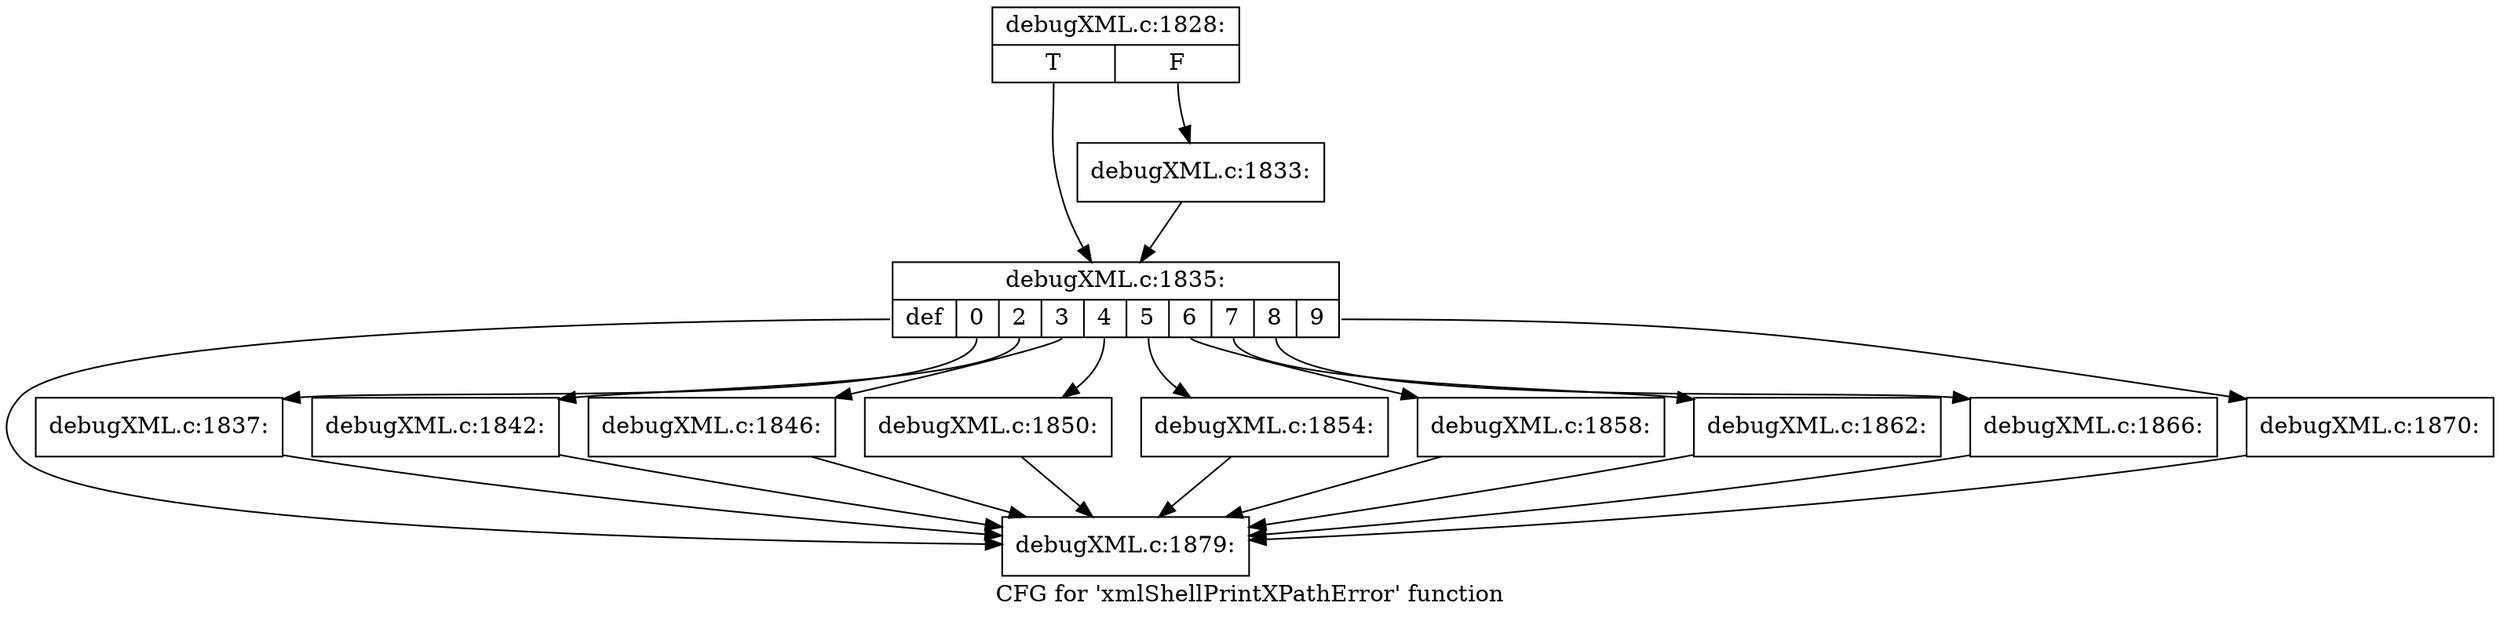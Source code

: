 digraph "CFG for 'xmlShellPrintXPathError' function" {
	label="CFG for 'xmlShellPrintXPathError' function";

	Node0x563aec5b26a0 [shape=record,label="{debugXML.c:1828:|{<s0>T|<s1>F}}"];
	Node0x563aec5b26a0:s0 -> Node0x563aec5a4670;
	Node0x563aec5b26a0:s1 -> Node0x563aec5a4620;
	Node0x563aec5a4620 [shape=record,label="{debugXML.c:1833:}"];
	Node0x563aec5a4620 -> Node0x563aec5a4670;
	Node0x563aec5a4670 [shape=record,label="{debugXML.c:1835:|{<s0>def|<s1>0|<s2>2|<s3>3|<s4>4|<s5>5|<s6>6|<s7>7|<s8>8|<s9>9}}"];
	Node0x563aec5a4670:s0 -> Node0x563aec5d7be0;
	Node0x563aec5a4670:s1 -> Node0x563aec5d7de0;
	Node0x563aec5a4670:s2 -> Node0x563aec5d93e0;
	Node0x563aec5a4670:s3 -> Node0x563aec5d98a0;
	Node0x563aec5a4670:s4 -> Node0x563aec5d9d90;
	Node0x563aec5a4670:s5 -> Node0x563aec5da280;
	Node0x563aec5a4670:s6 -> Node0x563aec5da770;
	Node0x563aec5a4670:s7 -> Node0x563aec5dac60;
	Node0x563aec5a4670:s8 -> Node0x563aec5dafe0;
	Node0x563aec5a4670:s9 -> Node0x563aec5db540;
	Node0x563aec5d7de0 [shape=record,label="{debugXML.c:1837:}"];
	Node0x563aec5d7de0 -> Node0x563aec5d7be0;
	Node0x563aec5d93e0 [shape=record,label="{debugXML.c:1842:}"];
	Node0x563aec5d93e0 -> Node0x563aec5d7be0;
	Node0x563aec5d98a0 [shape=record,label="{debugXML.c:1846:}"];
	Node0x563aec5d98a0 -> Node0x563aec5d7be0;
	Node0x563aec5d9d90 [shape=record,label="{debugXML.c:1850:}"];
	Node0x563aec5d9d90 -> Node0x563aec5d7be0;
	Node0x563aec5da280 [shape=record,label="{debugXML.c:1854:}"];
	Node0x563aec5da280 -> Node0x563aec5d7be0;
	Node0x563aec5da770 [shape=record,label="{debugXML.c:1858:}"];
	Node0x563aec5da770 -> Node0x563aec5d7be0;
	Node0x563aec5dac60 [shape=record,label="{debugXML.c:1862:}"];
	Node0x563aec5dac60 -> Node0x563aec5d7be0;
	Node0x563aec5dafe0 [shape=record,label="{debugXML.c:1866:}"];
	Node0x563aec5dafe0 -> Node0x563aec5d7be0;
	Node0x563aec5db540 [shape=record,label="{debugXML.c:1870:}"];
	Node0x563aec5db540 -> Node0x563aec5d7be0;
	Node0x563aec5d7be0 [shape=record,label="{debugXML.c:1879:}"];
}
